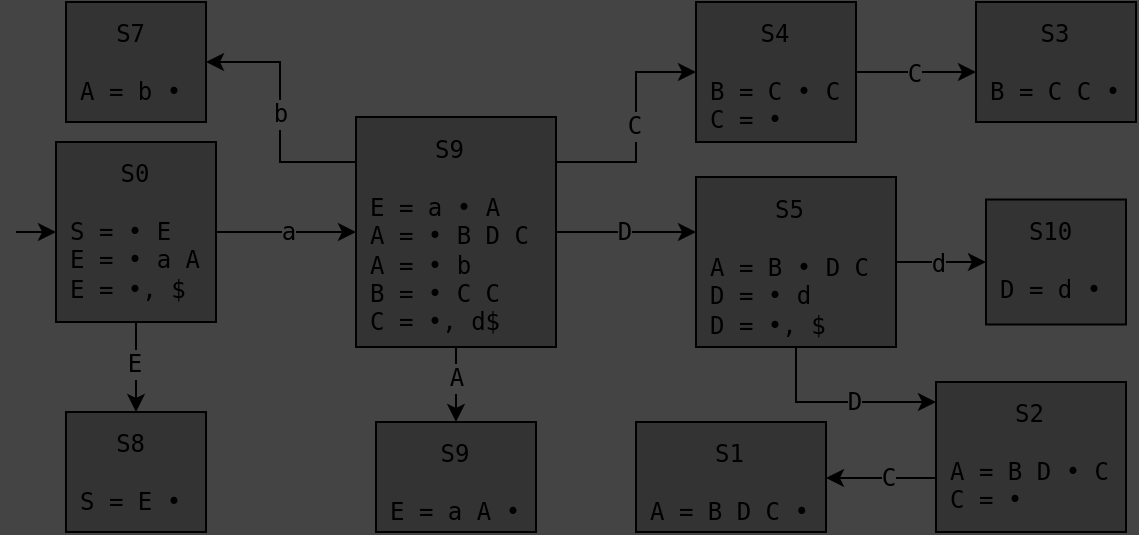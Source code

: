 <mxfile version="25.0.2">
  <diagram name="Page-1" id="PYJ2EbEZMSt3SerLNBYG">
    <mxGraphModel dx="841" dy="853" grid="1" gridSize="10" guides="1" tooltips="1" connect="1" arrows="1" fold="1" page="1" pageScale="1" pageWidth="827" pageHeight="1169" background="#444444" math="0" shadow="0">
      <root>
        <mxCell id="0" />
        <mxCell id="1" parent="0" />
        <mxCell id="pAEnlqBqYRoMagqUOsFd-11" style="edgeStyle=orthogonalEdgeStyle;rounded=0;orthogonalLoop=1;jettySize=auto;html=1;fontFamily=monospace;fontSize=12;fontColor=default;labelBackgroundColor=#444444;resizable=0;" parent="1" source="hS7_LjZfpNOxfmpkIFcN-1" target="hS7_LjZfpNOxfmpkIFcN-2" edge="1">
          <mxGeometry relative="1" as="geometry" />
        </mxCell>
        <mxCell id="pAEnlqBqYRoMagqUOsFd-31" value="E" style="edgeLabel;html=1;align=center;verticalAlign=middle;resizable=0;points=[];rounded=0;strokeColor=default;spacing=10;fontFamily=monospace;fontSize=12;fontColor=default;labelBackgroundColor=#444444;fillColor=default;gradientColor=none;" parent="pAEnlqBqYRoMagqUOsFd-11" vertex="1" connectable="0">
          <mxGeometry x="-0.126" y="2" relative="1" as="geometry">
            <mxPoint x="-3" y="1" as="offset" />
          </mxGeometry>
        </mxCell>
        <mxCell id="pAEnlqBqYRoMagqUOsFd-15" style="edgeStyle=orthogonalEdgeStyle;rounded=0;orthogonalLoop=1;jettySize=auto;html=1;fontFamily=monospace;fontSize=12;fontColor=default;labelBackgroundColor=#444444;resizable=0;" parent="1" source="hS7_LjZfpNOxfmpkIFcN-1" target="pAEnlqBqYRoMagqUOsFd-14" edge="1">
          <mxGeometry relative="1" as="geometry" />
        </mxCell>
        <mxCell id="pAEnlqBqYRoMagqUOsFd-16" value="a" style="edgeLabel;html=1;align=center;verticalAlign=middle;resizable=0;points=[];rounded=0;strokeColor=default;spacing=10;fontFamily=monospace;fontSize=12;fontColor=default;labelBackgroundColor=#444444;fillColor=default;gradientColor=none;" parent="pAEnlqBqYRoMagqUOsFd-15" vertex="1" connectable="0">
          <mxGeometry x="0.019" relative="1" as="geometry">
            <mxPoint as="offset" />
          </mxGeometry>
        </mxCell>
        <mxCell id="hS7_LjZfpNOxfmpkIFcN-1" value="&lt;div style=&quot;text-align: center;&quot;&gt;S0&lt;/div&gt;&lt;div&gt;&lt;br&gt;&lt;/div&gt;&lt;font&gt;S = •&amp;nbsp;E&lt;/font&gt;&lt;div&gt;E = • a A&lt;br&gt;&lt;div&gt;E =&amp;nbsp;&lt;span style=&quot;background-color: initial;&quot;&gt;•, $&lt;/span&gt;&lt;/div&gt;&lt;/div&gt;" style="rounded=0;whiteSpace=wrap;html=1;fontFamily=monospace;align=left;spacing=7;verticalAlign=top;spacingTop=-3;fillColor=#333333;fontColor=default;" parent="1" vertex="1">
          <mxGeometry x="30" y="70" width="80" height="90" as="geometry" />
        </mxCell>
        <mxCell id="hS7_LjZfpNOxfmpkIFcN-2" value="&lt;div style=&quot;text-align: center;&quot;&gt;S8&lt;/div&gt;&lt;div&gt;&lt;br&gt;&lt;/div&gt;&lt;div&gt;S = E&amp;nbsp;&lt;span style=&quot;background-color: initial;&quot;&gt;•&lt;/span&gt;&lt;/div&gt;" style="rounded=0;whiteSpace=wrap;html=1;fontFamily=monospace;align=left;spacing=7;verticalAlign=top;spacingTop=-3;fillColor=#333333;" parent="1" vertex="1">
          <mxGeometry x="34.99" y="205" width="70.02" height="60" as="geometry" />
        </mxCell>
        <mxCell id="hS7_LjZfpNOxfmpkIFcN-57" value="" style="endArrow=classic;html=1;rounded=0;fontFamily=monospace;fontSize=12;fontColor=default;" parent="1" target="hS7_LjZfpNOxfmpkIFcN-1" edge="1">
          <mxGeometry width="50" height="50" relative="1" as="geometry">
            <mxPoint x="10" y="115" as="sourcePoint" />
            <mxPoint x="-10" y="95" as="targetPoint" />
          </mxGeometry>
        </mxCell>
        <mxCell id="rSdr6fm6Imb2P2yYMMA1-2" style="edgeStyle=orthogonalEdgeStyle;rounded=0;orthogonalLoop=1;jettySize=auto;html=1;fontFamily=monospace;fontSize=12;fontColor=default;labelBackgroundColor=#444444;resizable=0;" edge="1" parent="1" source="pAEnlqBqYRoMagqUOsFd-14" target="rSdr6fm6Imb2P2yYMMA1-1">
          <mxGeometry relative="1" as="geometry">
            <Array as="points">
              <mxPoint x="142" y="80" />
              <mxPoint x="142" y="30" />
            </Array>
          </mxGeometry>
        </mxCell>
        <mxCell id="rSdr6fm6Imb2P2yYMMA1-3" value="b" style="edgeLabel;html=1;align=center;verticalAlign=middle;resizable=0;points=[];rounded=0;strokeColor=default;spacing=10;fontFamily=monospace;fontSize=12;fontColor=default;labelBackgroundColor=#444444;fillColor=default;gradientColor=none;" vertex="1" connectable="0" parent="rSdr6fm6Imb2P2yYMMA1-2">
          <mxGeometry x="0.004" relative="1" as="geometry">
            <mxPoint as="offset" />
          </mxGeometry>
        </mxCell>
        <mxCell id="rSdr6fm6Imb2P2yYMMA1-5" style="edgeStyle=orthogonalEdgeStyle;rounded=0;orthogonalLoop=1;jettySize=auto;html=1;fontFamily=monospace;fontSize=12;fontColor=default;labelBackgroundColor=#444444;resizable=0;" edge="1" parent="1" source="pAEnlqBqYRoMagqUOsFd-14" target="rSdr6fm6Imb2P2yYMMA1-4">
          <mxGeometry relative="1" as="geometry" />
        </mxCell>
        <mxCell id="rSdr6fm6Imb2P2yYMMA1-6" value="A" style="edgeLabel;html=1;align=center;verticalAlign=middle;resizable=0;points=[];rounded=0;strokeColor=default;spacing=10;fontFamily=monospace;fontSize=12;fontColor=default;labelBackgroundColor=#444444;fillColor=default;gradientColor=none;" vertex="1" connectable="0" parent="rSdr6fm6Imb2P2yYMMA1-5">
          <mxGeometry x="-0.425" y="1" relative="1" as="geometry">
            <mxPoint x="-1" y="3" as="offset" />
          </mxGeometry>
        </mxCell>
        <mxCell id="rSdr6fm6Imb2P2yYMMA1-8" style="edgeStyle=orthogonalEdgeStyle;rounded=0;orthogonalLoop=1;jettySize=auto;html=1;fontFamily=monospace;fontSize=12;fontColor=default;labelBackgroundColor=#444444;resizable=0;" edge="1" parent="1" source="pAEnlqBqYRoMagqUOsFd-14" target="rSdr6fm6Imb2P2yYMMA1-7">
          <mxGeometry relative="1" as="geometry">
            <Array as="points">
              <mxPoint x="320" y="80" />
              <mxPoint x="320" y="35" />
            </Array>
          </mxGeometry>
        </mxCell>
        <mxCell id="rSdr6fm6Imb2P2yYMMA1-9" value="C" style="edgeLabel;html=1;align=center;verticalAlign=middle;resizable=0;points=[];rounded=0;strokeColor=default;spacing=10;fontFamily=monospace;fontSize=12;fontColor=default;labelBackgroundColor=#444444;fillColor=default;gradientColor=none;" vertex="1" connectable="0" parent="rSdr6fm6Imb2P2yYMMA1-8">
          <mxGeometry x="0.037" y="-1" relative="1" as="geometry">
            <mxPoint x="-2" y="1" as="offset" />
          </mxGeometry>
        </mxCell>
        <mxCell id="rSdr6fm6Imb2P2yYMMA1-11" style="edgeStyle=orthogonalEdgeStyle;rounded=0;orthogonalLoop=1;jettySize=auto;html=1;fontFamily=monospace;fontSize=12;fontColor=default;labelBackgroundColor=#444444;resizable=0;" edge="1" parent="1" source="pAEnlqBqYRoMagqUOsFd-14" target="rSdr6fm6Imb2P2yYMMA1-10">
          <mxGeometry relative="1" as="geometry">
            <Array as="points">
              <mxPoint x="340" y="115" />
              <mxPoint x="340" y="115" />
            </Array>
          </mxGeometry>
        </mxCell>
        <mxCell id="rSdr6fm6Imb2P2yYMMA1-12" value="D" style="edgeLabel;html=1;align=center;verticalAlign=middle;resizable=0;points=[];rounded=0;strokeColor=default;spacing=10;fontFamily=monospace;fontSize=12;fontColor=default;labelBackgroundColor=#444444;fillColor=default;gradientColor=none;" vertex="1" connectable="0" parent="rSdr6fm6Imb2P2yYMMA1-11">
          <mxGeometry x="-0.033" relative="1" as="geometry">
            <mxPoint as="offset" />
          </mxGeometry>
        </mxCell>
        <mxCell id="pAEnlqBqYRoMagqUOsFd-14" value="&lt;div style=&quot;text-align: center;&quot;&gt;S9&lt;/div&gt;&lt;div&gt;&lt;span style=&quot;background-color: initial;&quot;&gt;&lt;br&gt;&lt;/span&gt;&lt;/div&gt;&lt;div&gt;&lt;span style=&quot;background-color: initial;&quot;&gt;E =&lt;/span&gt;&lt;span style=&quot;background-color: initial;&quot;&gt;&amp;nbsp;a&lt;/span&gt;&lt;span style=&quot;background-color: initial;&quot;&gt;&amp;nbsp;&lt;/span&gt;&lt;span style=&quot;background-color: initial;&quot;&gt;•&lt;/span&gt;&lt;span style=&quot;background-color: initial;&quot;&gt;&amp;nbsp;A&lt;br&gt;&lt;/span&gt;&lt;/div&gt;&lt;div&gt;&lt;span style=&quot;background-color: initial;&quot;&gt;A = • B D C&lt;/span&gt;&lt;/div&gt;&lt;div&gt;&lt;span style=&quot;background-color: initial;&quot;&gt;A = • b&lt;/span&gt;&lt;/div&gt;&lt;div&gt;&lt;span style=&quot;background-color: initial;&quot;&gt;B =&amp;nbsp;&lt;/span&gt;&lt;span style=&quot;background-color: initial;&quot;&gt;• C C&lt;/span&gt;&lt;/div&gt;&lt;div&gt;&lt;span style=&quot;background-color: initial;&quot;&gt;C =&amp;nbsp;&lt;/span&gt;&lt;span style=&quot;background-color: initial;&quot;&gt;•, d$&lt;/span&gt;&lt;/div&gt;" style="rounded=0;whiteSpace=wrap;html=1;fontFamily=monospace;align=left;spacing=7;verticalAlign=top;spacingTop=-3;fillColor=#333333;fontColor=default;" parent="1" vertex="1">
          <mxGeometry x="180" y="57.5" width="100" height="115" as="geometry" />
        </mxCell>
        <mxCell id="rSdr6fm6Imb2P2yYMMA1-1" value="&lt;div style=&quot;text-align: center;&quot;&gt;S7&lt;/div&gt;&lt;div&gt;&lt;br&gt;&lt;/div&gt;&lt;div&gt;&lt;span style=&quot;background-color: initial;&quot;&gt;A = b&lt;/span&gt;&lt;span style=&quot;background-color: initial;&quot;&gt;&amp;nbsp;&lt;/span&gt;&lt;span style=&quot;background-color: initial;&quot;&gt;•&lt;/span&gt;&lt;/div&gt;" style="rounded=0;whiteSpace=wrap;html=1;fontFamily=monospace;align=left;spacing=7;verticalAlign=top;spacingTop=-3;fillColor=#333333;fontColor=default;" vertex="1" parent="1">
          <mxGeometry x="35.01" width="70" height="60" as="geometry" />
        </mxCell>
        <mxCell id="rSdr6fm6Imb2P2yYMMA1-4" value="&lt;div style=&quot;text-align: center;&quot;&gt;S9&lt;/div&gt;&lt;div&gt;&lt;span style=&quot;background-color: initial;&quot;&gt;&lt;br&gt;&lt;/span&gt;&lt;/div&gt;&lt;div&gt;&lt;span style=&quot;background-color: initial;&quot;&gt;E =&lt;/span&gt;&lt;span style=&quot;background-color: initial;&quot;&gt;&amp;nbsp;a&lt;/span&gt;&lt;span style=&quot;background-color: initial;&quot;&gt;&amp;nbsp;A&lt;/span&gt;&lt;span style=&quot;background-color: initial;&quot;&gt;&amp;nbsp;&lt;/span&gt;&lt;span style=&quot;background-color: initial;&quot;&gt;•&lt;/span&gt;&lt;/div&gt;" style="rounded=0;whiteSpace=wrap;html=1;fontFamily=monospace;align=left;spacing=7;verticalAlign=top;spacingTop=-3;fillColor=#333333;fontColor=default;" vertex="1" parent="1">
          <mxGeometry x="190" y="210" width="80" height="55" as="geometry" />
        </mxCell>
        <mxCell id="rSdr6fm6Imb2P2yYMMA1-16" style="edgeStyle=orthogonalEdgeStyle;rounded=0;orthogonalLoop=1;jettySize=auto;html=1;fontFamily=monospace;fontSize=12;fontColor=default;labelBackgroundColor=#444444;resizable=0;" edge="1" parent="1" source="rSdr6fm6Imb2P2yYMMA1-7" target="rSdr6fm6Imb2P2yYMMA1-13">
          <mxGeometry relative="1" as="geometry">
            <Array as="points">
              <mxPoint x="470" y="35" />
              <mxPoint x="470" y="35" />
            </Array>
          </mxGeometry>
        </mxCell>
        <mxCell id="rSdr6fm6Imb2P2yYMMA1-17" value="C" style="edgeLabel;html=1;align=center;verticalAlign=middle;resizable=0;points=[];rounded=0;strokeColor=default;spacing=10;fontFamily=monospace;fontSize=12;fontColor=default;labelBackgroundColor=#444444;fillColor=default;gradientColor=none;" vertex="1" connectable="0" parent="rSdr6fm6Imb2P2yYMMA1-16">
          <mxGeometry x="-0.033" y="-1" relative="1" as="geometry">
            <mxPoint as="offset" />
          </mxGeometry>
        </mxCell>
        <mxCell id="rSdr6fm6Imb2P2yYMMA1-7" value="&lt;div style=&quot;text-align: center;&quot;&gt;S4&lt;/div&gt;&lt;div&gt;&lt;br&gt;&lt;/div&gt;&lt;div&gt;&lt;span style=&quot;background-color: initial;&quot;&gt;B =&lt;/span&gt;&lt;span style=&quot;background-color: initial;&quot;&gt;&amp;nbsp;C&lt;/span&gt;&lt;span style=&quot;background-color: initial;&quot;&gt;&amp;nbsp;&lt;/span&gt;&lt;span style=&quot;background-color: initial;&quot;&gt;•&lt;/span&gt;&lt;span style=&quot;background-color: initial;&quot;&gt;&amp;nbsp;C&lt;/span&gt;&lt;/div&gt;&lt;div&gt;&lt;span style=&quot;background-color: initial;&quot;&gt;C =&amp;nbsp;&lt;/span&gt;&lt;span style=&quot;background-color: initial;&quot;&gt;•&lt;/span&gt;&lt;/div&gt;" style="rounded=0;whiteSpace=wrap;html=1;fontFamily=monospace;align=left;spacing=7;verticalAlign=top;spacingTop=-3;fillColor=#333333;fontColor=default;" vertex="1" parent="1">
          <mxGeometry x="350" width="80" height="70" as="geometry" />
        </mxCell>
        <mxCell id="rSdr6fm6Imb2P2yYMMA1-19" style="edgeStyle=orthogonalEdgeStyle;rounded=0;orthogonalLoop=1;jettySize=auto;html=1;fontFamily=monospace;fontSize=12;fontColor=default;labelBackgroundColor=#444444;resizable=0;" edge="1" parent="1" source="rSdr6fm6Imb2P2yYMMA1-10" target="rSdr6fm6Imb2P2yYMMA1-18">
          <mxGeometry relative="1" as="geometry" />
        </mxCell>
        <mxCell id="rSdr6fm6Imb2P2yYMMA1-20" value="d" style="edgeLabel;html=1;align=center;verticalAlign=middle;resizable=0;points=[];rounded=0;strokeColor=default;spacing=10;fontFamily=monospace;fontSize=12;fontColor=default;labelBackgroundColor=#444444;fillColor=default;gradientColor=none;" vertex="1" connectable="0" parent="rSdr6fm6Imb2P2yYMMA1-19">
          <mxGeometry x="-0.092" y="-1" relative="1" as="geometry">
            <mxPoint as="offset" />
          </mxGeometry>
        </mxCell>
        <mxCell id="rSdr6fm6Imb2P2yYMMA1-10" value="&lt;div style=&quot;text-align: center;&quot;&gt;S5&lt;/div&gt;&lt;div style=&quot;text-align: center;&quot;&gt;&lt;br&gt;&lt;/div&gt;&lt;div&gt;&lt;span style=&quot;background-color: initial;&quot;&gt;A = B&lt;/span&gt;&lt;span style=&quot;background-color: initial;&quot;&gt;&amp;nbsp;&lt;/span&gt;&lt;span style=&quot;background-color: initial;&quot;&gt;•&lt;/span&gt;&lt;span style=&quot;background-color: initial;&quot;&gt;&amp;nbsp;D C&lt;/span&gt;&lt;/div&gt;&lt;div&gt;&lt;span style=&quot;background-color: initial;&quot;&gt;D = • d&lt;/span&gt;&lt;/div&gt;&lt;div&gt;&lt;span style=&quot;background-color: initial;&quot;&gt;D =&amp;nbsp;&lt;/span&gt;&lt;span style=&quot;background-color: initial;&quot;&gt;•, $&lt;/span&gt;&lt;/div&gt;" style="rounded=0;whiteSpace=wrap;html=1;fontFamily=monospace;align=left;spacing=7;verticalAlign=top;spacingTop=-3;fillColor=#333333;fontColor=default;" vertex="1" parent="1">
          <mxGeometry x="350" y="87.5" width="100" height="85" as="geometry" />
        </mxCell>
        <mxCell id="rSdr6fm6Imb2P2yYMMA1-13" value="&lt;div style=&quot;text-align: center;&quot;&gt;S3&lt;/div&gt;&lt;div&gt;&lt;br&gt;&lt;/div&gt;&lt;div&gt;&lt;span style=&quot;background-color: initial;&quot;&gt;B =&lt;/span&gt;&lt;span style=&quot;background-color: initial;&quot;&gt;&amp;nbsp;C&lt;/span&gt;&lt;span style=&quot;background-color: initial;&quot;&gt;&amp;nbsp;C&lt;/span&gt;&lt;span style=&quot;background-color: initial;&quot;&gt;&amp;nbsp;&lt;/span&gt;&lt;span style=&quot;background-color: initial;&quot;&gt;•&lt;/span&gt;&lt;/div&gt;" style="rounded=0;whiteSpace=wrap;html=1;fontFamily=monospace;align=left;spacing=7;verticalAlign=top;spacingTop=-3;fillColor=#333333;fontColor=default;" vertex="1" parent="1">
          <mxGeometry x="490" width="80" height="60" as="geometry" />
        </mxCell>
        <mxCell id="rSdr6fm6Imb2P2yYMMA1-23" style="edgeStyle=orthogonalEdgeStyle;rounded=0;orthogonalLoop=1;jettySize=auto;html=1;fontFamily=monospace;fontSize=12;fontColor=default;labelBackgroundColor=#444444;resizable=0;" edge="1" parent="1" source="rSdr6fm6Imb2P2yYMMA1-10" target="rSdr6fm6Imb2P2yYMMA1-22">
          <mxGeometry relative="1" as="geometry">
            <Array as="points">
              <mxPoint x="400" y="200" />
            </Array>
          </mxGeometry>
        </mxCell>
        <mxCell id="rSdr6fm6Imb2P2yYMMA1-24" value="D" style="edgeLabel;html=1;align=center;verticalAlign=middle;resizable=0;points=[];rounded=0;strokeColor=default;spacing=10;fontFamily=monospace;fontSize=12;fontColor=default;labelBackgroundColor=#444444;fillColor=default;gradientColor=none;" vertex="1" connectable="0" parent="rSdr6fm6Imb2P2yYMMA1-23">
          <mxGeometry x="0.158" relative="1" as="geometry">
            <mxPoint as="offset" />
          </mxGeometry>
        </mxCell>
        <mxCell id="rSdr6fm6Imb2P2yYMMA1-18" value="&lt;div style=&quot;text-align: center;&quot;&gt;S10&lt;/div&gt;&lt;div style=&quot;text-align: center;&quot;&gt;&lt;br&gt;&lt;/div&gt;&lt;div&gt;&lt;span style=&quot;background-color: initial;&quot;&gt;D = d&lt;/span&gt;&lt;span style=&quot;background-color: initial;&quot;&gt;&amp;nbsp;&lt;/span&gt;&lt;span style=&quot;background-color: initial;&quot;&gt;•&lt;br&gt;&lt;/span&gt;&lt;/div&gt;" style="rounded=0;whiteSpace=wrap;html=1;fontFamily=monospace;align=left;spacing=7;verticalAlign=top;spacingTop=-3;fillColor=#333333;fontColor=default;" vertex="1" parent="1">
          <mxGeometry x="495" y="98.75" width="70" height="62.5" as="geometry" />
        </mxCell>
        <mxCell id="rSdr6fm6Imb2P2yYMMA1-26" style="edgeStyle=orthogonalEdgeStyle;rounded=0;orthogonalLoop=1;jettySize=auto;html=1;fontFamily=monospace;fontSize=12;fontColor=default;labelBackgroundColor=#444444;resizable=0;" edge="1" parent="1" source="rSdr6fm6Imb2P2yYMMA1-22" target="rSdr6fm6Imb2P2yYMMA1-25">
          <mxGeometry relative="1" as="geometry">
            <Array as="points">
              <mxPoint x="460" y="238" />
              <mxPoint x="460" y="238" />
            </Array>
          </mxGeometry>
        </mxCell>
        <mxCell id="rSdr6fm6Imb2P2yYMMA1-27" value="C" style="edgeLabel;html=1;align=center;verticalAlign=middle;resizable=0;points=[];rounded=0;strokeColor=default;spacing=10;fontFamily=monospace;fontSize=12;fontColor=default;labelBackgroundColor=#444444;fillColor=default;gradientColor=none;" vertex="1" connectable="0" parent="rSdr6fm6Imb2P2yYMMA1-26">
          <mxGeometry x="-0.101" relative="1" as="geometry">
            <mxPoint as="offset" />
          </mxGeometry>
        </mxCell>
        <mxCell id="rSdr6fm6Imb2P2yYMMA1-22" value="&lt;div style=&quot;text-align: center;&quot;&gt;S2&lt;/div&gt;&lt;div style=&quot;text-align: center;&quot;&gt;&lt;br&gt;&lt;/div&gt;&lt;div&gt;&lt;span style=&quot;background-color: initial;&quot;&gt;A = B&lt;/span&gt;&lt;span style=&quot;background-color: initial;&quot;&gt;&amp;nbsp;D&lt;/span&gt;&lt;span style=&quot;background-color: initial;&quot;&gt;&amp;nbsp;&lt;/span&gt;&lt;span style=&quot;background-color: initial;&quot;&gt;•&lt;/span&gt;&lt;span style=&quot;background-color: initial;&quot;&gt;&amp;nbsp;C&lt;/span&gt;&lt;/div&gt;&lt;div&gt;&lt;span style=&quot;background-color: initial;&quot;&gt;C =&amp;nbsp;&lt;/span&gt;&lt;span style=&quot;background-color: initial;&quot;&gt;•&lt;/span&gt;&lt;/div&gt;" style="rounded=0;whiteSpace=wrap;html=1;fontFamily=monospace;align=left;spacing=7;verticalAlign=top;spacingTop=-3;fillColor=#333333;fontColor=default;" vertex="1" parent="1">
          <mxGeometry x="470" y="190" width="95" height="75" as="geometry" />
        </mxCell>
        <mxCell id="rSdr6fm6Imb2P2yYMMA1-25" value="&lt;div style=&quot;text-align: center;&quot;&gt;S1&lt;/div&gt;&lt;div style=&quot;text-align: center;&quot;&gt;&lt;br&gt;&lt;/div&gt;&lt;div&gt;&lt;span style=&quot;background-color: initial;&quot;&gt;A = B&lt;/span&gt;&lt;span style=&quot;background-color: initial;&quot;&gt;&amp;nbsp;D&lt;/span&gt;&lt;span style=&quot;background-color: initial;&quot;&gt;&amp;nbsp;C&lt;/span&gt;&lt;span style=&quot;background-color: initial;&quot;&gt;&amp;nbsp;&lt;/span&gt;&lt;span style=&quot;background-color: initial;&quot;&gt;•&lt;/span&gt;&lt;/div&gt;" style="rounded=0;whiteSpace=wrap;html=1;fontFamily=monospace;align=left;spacing=7;verticalAlign=top;spacingTop=-3;fillColor=#333333;fontColor=default;" vertex="1" parent="1">
          <mxGeometry x="320" y="210" width="95" height="55" as="geometry" />
        </mxCell>
      </root>
    </mxGraphModel>
  </diagram>
</mxfile>
